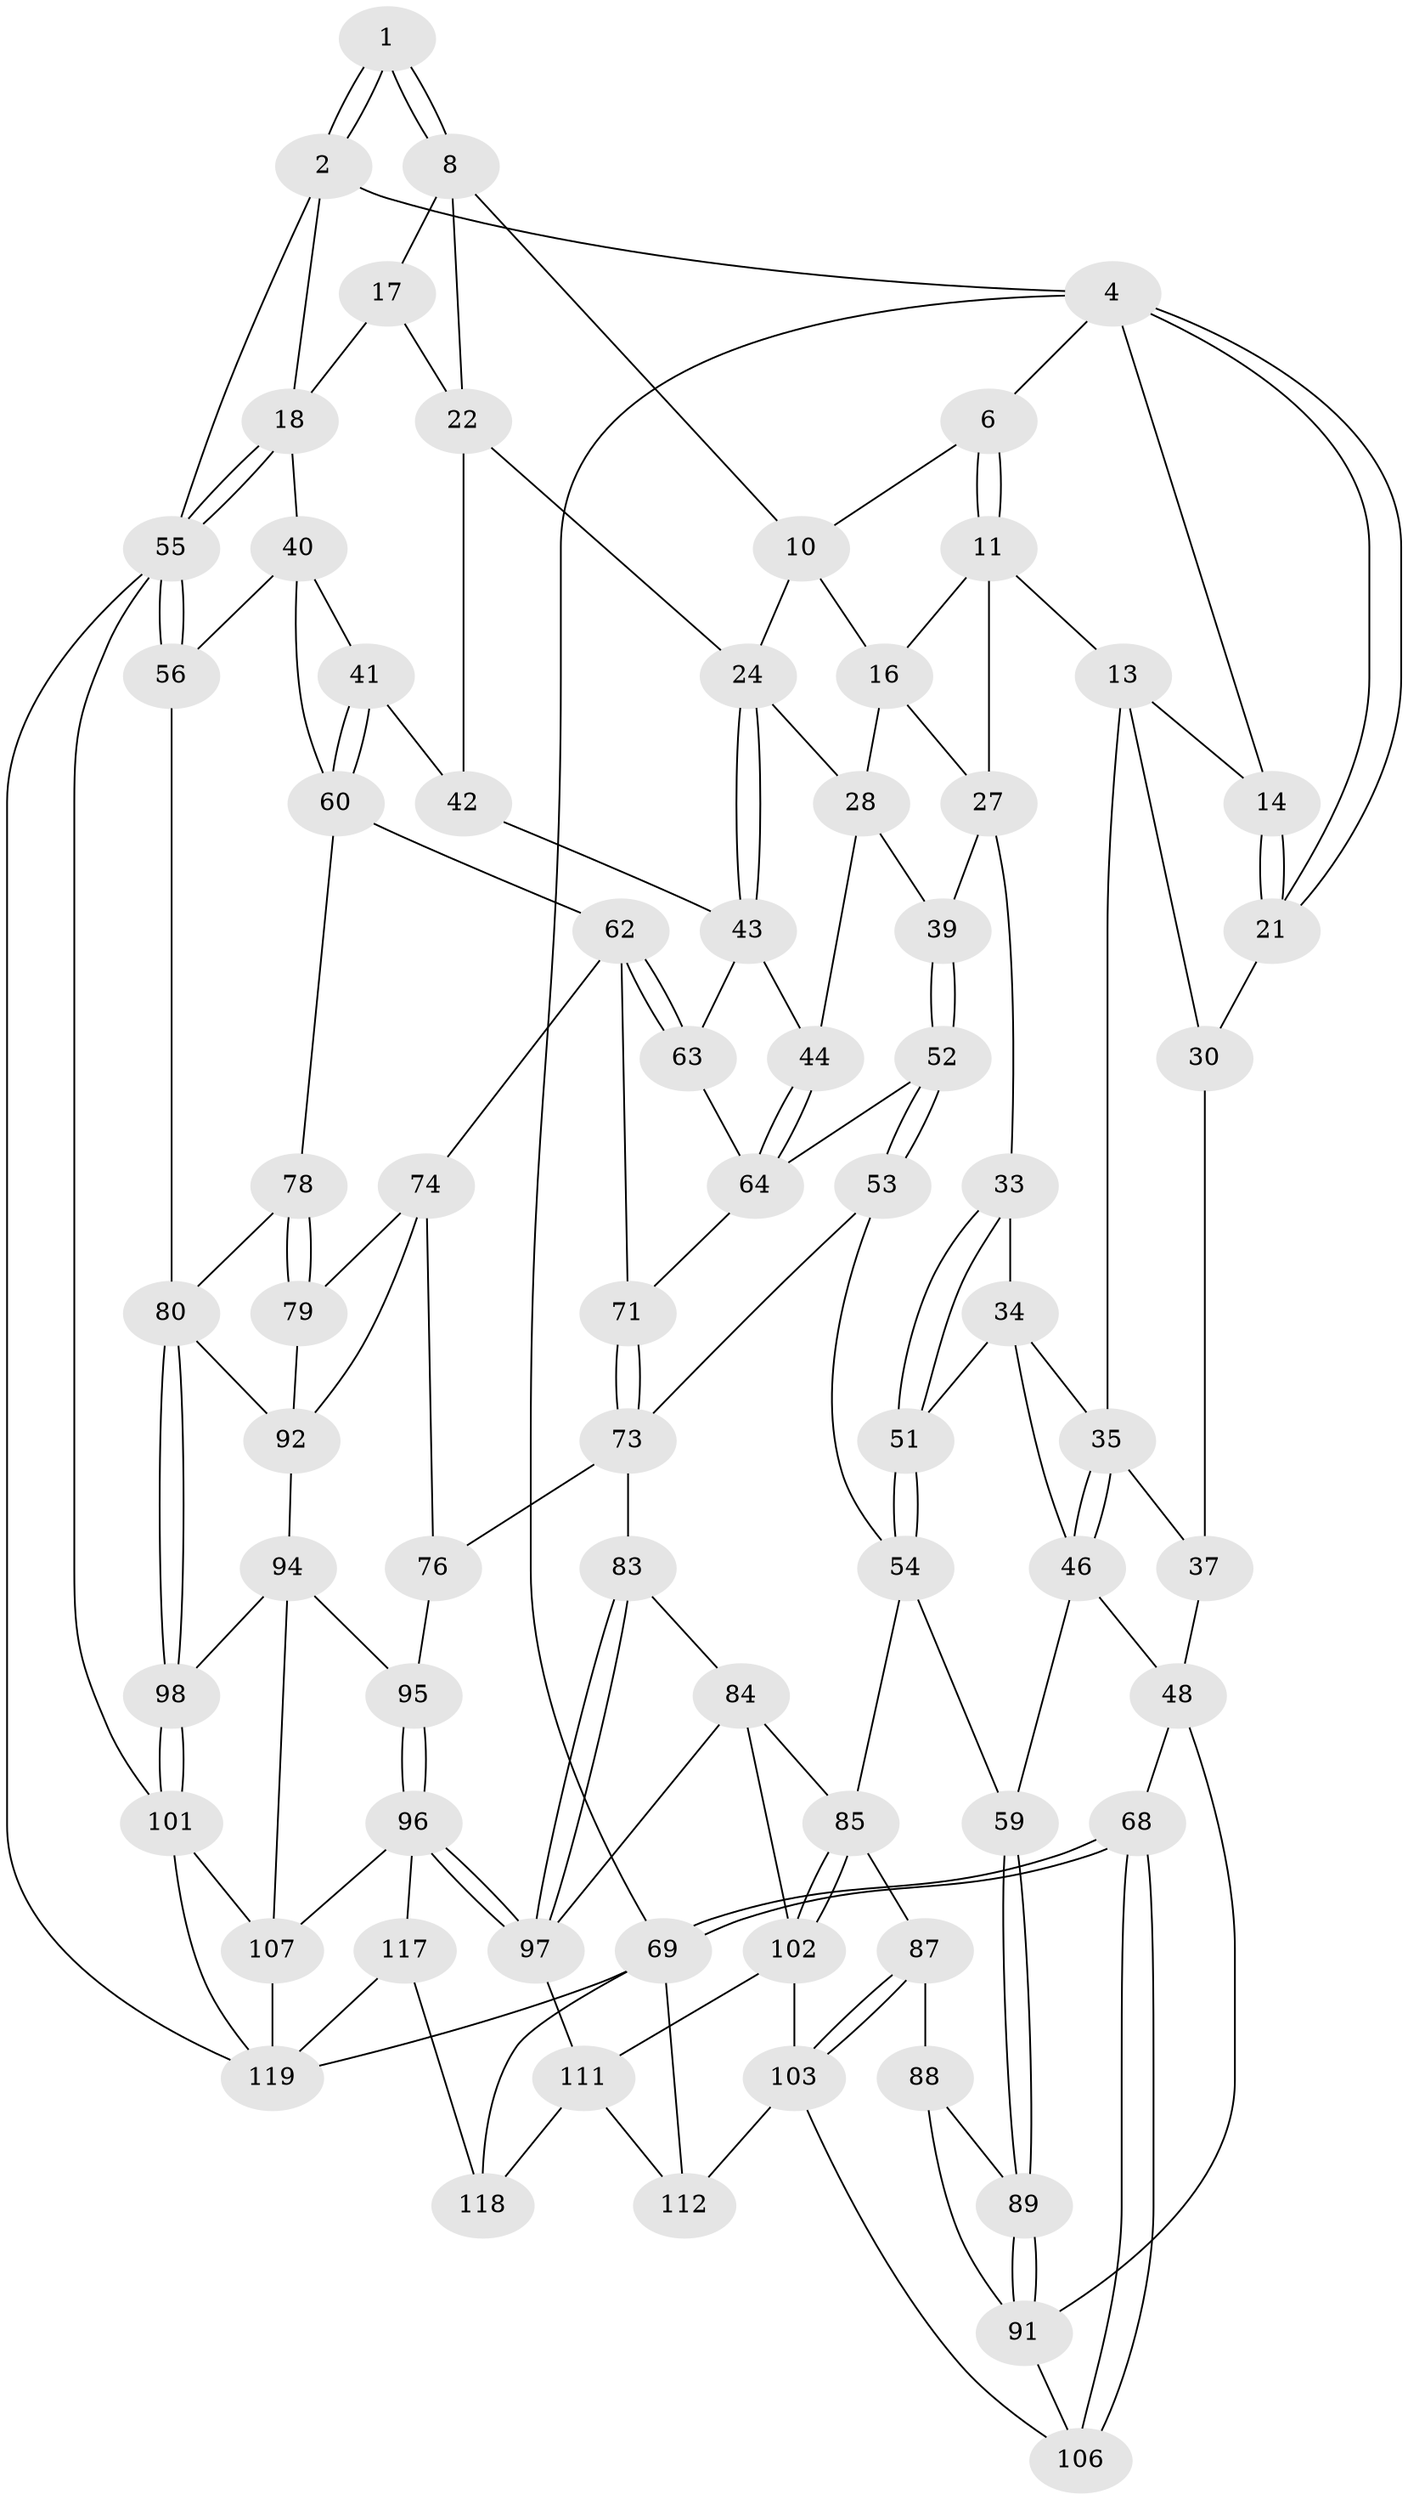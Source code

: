 // Generated by graph-tools (version 1.1) at 2025/52/02/27/25 19:52:39]
// undirected, 73 vertices, 160 edges
graph export_dot {
graph [start="1"]
  node [color=gray90,style=filled];
  1 [pos="+0.6547048874924817+0"];
  2 [pos="+1+0",super="+3"];
  4 [pos="+0+0",super="+5"];
  6 [pos="+0.3811101928064919+0",super="+7"];
  8 [pos="+0.6666322764016043+0.11550602723192759",super="+9"];
  10 [pos="+0.527836465317927+0.0953800565769555",super="+15"];
  11 [pos="+0.3627469460224202+0",super="+12"];
  13 [pos="+0.1376593783994705+0.1110655948010003",super="+29"];
  14 [pos="+0.13075066526577664+0.08280103789244413"];
  16 [pos="+0.392315944692007+0.11384442302511318",super="+26"];
  17 [pos="+0.8509687344333536+0.06985284742562861",super="+20"];
  18 [pos="+1+0.2690803472879468",super="+19"];
  21 [pos="+0+0.09897856418844271"];
  22 [pos="+0.6685782741880469+0.20350490443864727",super="+23"];
  24 [pos="+0.6150187539281147+0.23168580809234557",super="+25"];
  27 [pos="+0.25635884692904876+0.20438196046292434",super="+32"];
  28 [pos="+0.44751887822363573+0.2740687280433712",super="+38"];
  30 [pos="+0.05782653877656113+0.17740339577225392",super="+31"];
  33 [pos="+0.2263299951634996+0.2693511123651329"];
  34 [pos="+0.19910443163147065+0.27088792453702226",super="+49"];
  35 [pos="+0.11741662750964557+0.27189042006387687",super="+36"];
  37 [pos="+0.007607748170358419+0.2899639373543935",super="+45"];
  39 [pos="+0.4222831587505824+0.3668827458033131"];
  40 [pos="+0.8657548343661524+0.3140813302136042",super="+57"];
  41 [pos="+0.7396571885306733+0.3807242496669226"];
  42 [pos="+0.7121555316975735+0.3704585732344065"];
  43 [pos="+0.5543446636636884+0.3911902433829452",super="+50"];
  44 [pos="+0.4388024052581442+0.36500890381512086"];
  46 [pos="+0.09103374110033415+0.3680115209334608",super="+47"];
  48 [pos="+0+0.5396014798447074",super="+67"];
  51 [pos="+0.2314014680693223+0.34356765911356185"];
  52 [pos="+0.38188777369714605+0.4180477457514942",super="+66"];
  53 [pos="+0.2870166419457436+0.4716927229416172",super="+72"];
  54 [pos="+0.28056496990154617+0.47377606265224464",super="+58"];
  55 [pos="+1+0.5714875784412031",super="+100"];
  56 [pos="+1+0.5803134394323313"];
  59 [pos="+0.22282242379676165+0.48294436299348836"];
  60 [pos="+0.7891313651058566+0.4760237560569076",super="+61"];
  62 [pos="+0.6212051150829707+0.49506665267015876",super="+70"];
  63 [pos="+0.6144548561590272+0.4432870930269507"];
  64 [pos="+0.5194632530568645+0.4860758902269809",super="+65"];
  68 [pos="+0+0.94095669514289"];
  69 [pos="+0+1",super="+121"];
  71 [pos="+0.5599258169265674+0.5483421310397463"];
  73 [pos="+0.4796102906004235+0.6586824238336703",super="+77"];
  74 [pos="+0.6410892956191885+0.5974907815977188",super="+75"];
  76 [pos="+0.5793199660455896+0.6721548046324554"];
  78 [pos="+0.748816263108701+0.5464225913988533",super="+82"];
  79 [pos="+0.6742027675894257+0.5963486759563087",super="+90"];
  80 [pos="+0.9471219421027953+0.6328837912535162",super="+81"];
  83 [pos="+0.4541398666166256+0.7178647634001244"];
  84 [pos="+0.38349053422115664+0.7147353222126491",super="+109"];
  85 [pos="+0.3681678723920525+0.7119519034279728",super="+86"];
  87 [pos="+0.18200506333316874+0.7060914655039727"];
  88 [pos="+0.16156101305917517+0.7056180403824944"];
  89 [pos="+0.1339483849633084+0.696343151293115"];
  91 [pos="+0+0.6693005549858444",super="+104"];
  92 [pos="+0.7367712319119583+0.7129483591933516",super="+93"];
  94 [pos="+0.7335946909006341+0.7256370366168501",super="+99"];
  95 [pos="+0.6399214882746478+0.7158942528476823"];
  96 [pos="+0.5804267811874645+0.8793079021904039",super="+108"];
  97 [pos="+0.4784163649668341+0.7764240360523751",super="+113"];
  98 [pos="+0.8671274633638538+0.7926595584056246"];
  101 [pos="+0.9163542302473987+0.883084554264636",super="+114"];
  102 [pos="+0.2900986263614053+0.7422214498807017",super="+110"];
  103 [pos="+0.27417007704196344+0.7452636347518876",super="+105"];
  106 [pos="+0.1729741669454585+0.9101680243655111"];
  107 [pos="+0.7076162622213679+0.8554466553736013",super="+115"];
  111 [pos="+0.2886794431741869+0.9249850686744633",super="+116"];
  112 [pos="+0.22862909259074832+0.9446321001627368"];
  117 [pos="+0.6109777827854477+1"];
  118 [pos="+0.5821596160281967+1"];
  119 [pos="+1+1",super="+120"];
  1 -- 2;
  1 -- 2;
  1 -- 8;
  1 -- 8;
  2 -- 18;
  2 -- 4;
  2 -- 55;
  4 -- 21;
  4 -- 21;
  4 -- 69;
  4 -- 6;
  4 -- 14;
  6 -- 11;
  6 -- 11;
  6 -- 10;
  8 -- 17;
  8 -- 10;
  8 -- 22;
  10 -- 16;
  10 -- 24;
  11 -- 16;
  11 -- 27;
  11 -- 13;
  13 -- 14;
  13 -- 30;
  13 -- 35;
  14 -- 21;
  14 -- 21;
  16 -- 27;
  16 -- 28;
  17 -- 18;
  17 -- 22;
  18 -- 55;
  18 -- 55;
  18 -- 40;
  21 -- 30;
  22 -- 24;
  22 -- 42;
  24 -- 43;
  24 -- 43;
  24 -- 28;
  27 -- 33;
  27 -- 39;
  28 -- 44;
  28 -- 39;
  30 -- 37 [weight=2];
  33 -- 34;
  33 -- 51;
  33 -- 51;
  34 -- 35;
  34 -- 51;
  34 -- 46;
  35 -- 46;
  35 -- 46;
  35 -- 37;
  37 -- 48;
  39 -- 52;
  39 -- 52;
  40 -- 41;
  40 -- 56;
  40 -- 60;
  41 -- 42;
  41 -- 60;
  41 -- 60;
  42 -- 43;
  43 -- 44;
  43 -- 63;
  44 -- 64;
  44 -- 64;
  46 -- 48;
  46 -- 59;
  48 -- 91;
  48 -- 68;
  51 -- 54;
  51 -- 54;
  52 -- 53 [weight=2];
  52 -- 53;
  52 -- 64;
  53 -- 54;
  53 -- 73;
  54 -- 59;
  54 -- 85;
  55 -- 56;
  55 -- 56;
  55 -- 119;
  55 -- 101;
  56 -- 80;
  59 -- 89;
  59 -- 89;
  60 -- 62;
  60 -- 78;
  62 -- 63;
  62 -- 63;
  62 -- 74;
  62 -- 71;
  63 -- 64;
  64 -- 71;
  68 -- 69;
  68 -- 69;
  68 -- 106;
  68 -- 106;
  69 -- 119;
  69 -- 112;
  69 -- 118;
  71 -- 73;
  71 -- 73;
  73 -- 83;
  73 -- 76;
  74 -- 79;
  74 -- 76;
  74 -- 92;
  76 -- 95;
  78 -- 79 [weight=2];
  78 -- 79;
  78 -- 80;
  79 -- 92;
  80 -- 98;
  80 -- 98;
  80 -- 92;
  83 -- 84;
  83 -- 97;
  83 -- 97;
  84 -- 85;
  84 -- 97;
  84 -- 102;
  85 -- 102;
  85 -- 102;
  85 -- 87;
  87 -- 88;
  87 -- 103;
  87 -- 103;
  88 -- 89;
  88 -- 91;
  89 -- 91;
  89 -- 91;
  91 -- 106;
  92 -- 94;
  94 -- 95;
  94 -- 98;
  94 -- 107;
  95 -- 96;
  95 -- 96;
  96 -- 97;
  96 -- 97;
  96 -- 107;
  96 -- 117;
  97 -- 111;
  98 -- 101;
  98 -- 101;
  101 -- 107;
  101 -- 119;
  102 -- 103;
  102 -- 111;
  103 -- 112;
  103 -- 106;
  107 -- 119;
  111 -- 112;
  111 -- 118;
  117 -- 118;
  117 -- 119;
}

